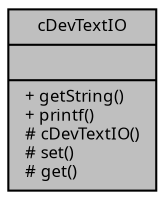 digraph "cDevTextIO"
{
  edge [fontname="Sans",fontsize="8",labelfontname="Sans",labelfontsize="8"];
  node [fontname="Sans",fontsize="8",shape=record];
  Node1 [label="{cDevTextIO\n||+ getString()\l+ printf()\l# cDevTextIO()\l# set()\l# get()\l}",height=0.2,width=0.4,color="black", fillcolor="grey75", style="filled", fontcolor="black"];
}
